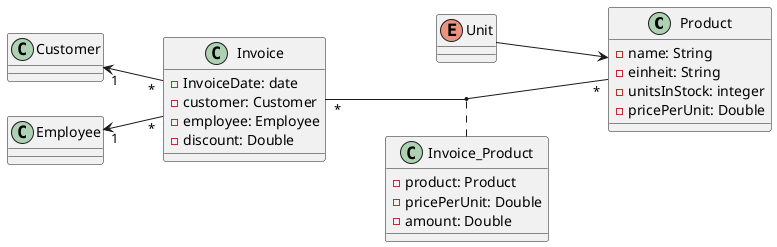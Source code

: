 @startuml

left to right direction

class Product {
    -name: String
    -einheit: String
    -unitsInStock: integer
    -pricePerUnit: Double
}

class Customer {

}

class Invoice {
    -InvoiceDate: date
    -customer: Customer
    -employee: Employee
    -discount: Double
}

class Employee {

}

class Invoice_Product {
    -product: Product
    -pricePerUnit: Double
    -amount: Double
}

enum Unit {

}

Customer "1" <-- "*" Invoice
Invoice "*" -- "*" Product
(Invoice, Product) .. Invoice_Product
Employee "1" <-- "*" Invoice
Unit --> Product

@enduml